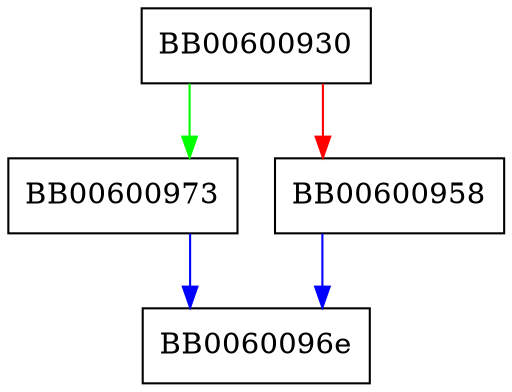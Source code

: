 digraph ossl_rcu_call {
  node [shape="box"];
  graph [splines=ortho];
  BB00600930 -> BB00600973 [color="green"];
  BB00600930 -> BB00600958 [color="red"];
  BB00600958 -> BB0060096e [color="blue"];
  BB00600973 -> BB0060096e [color="blue"];
}